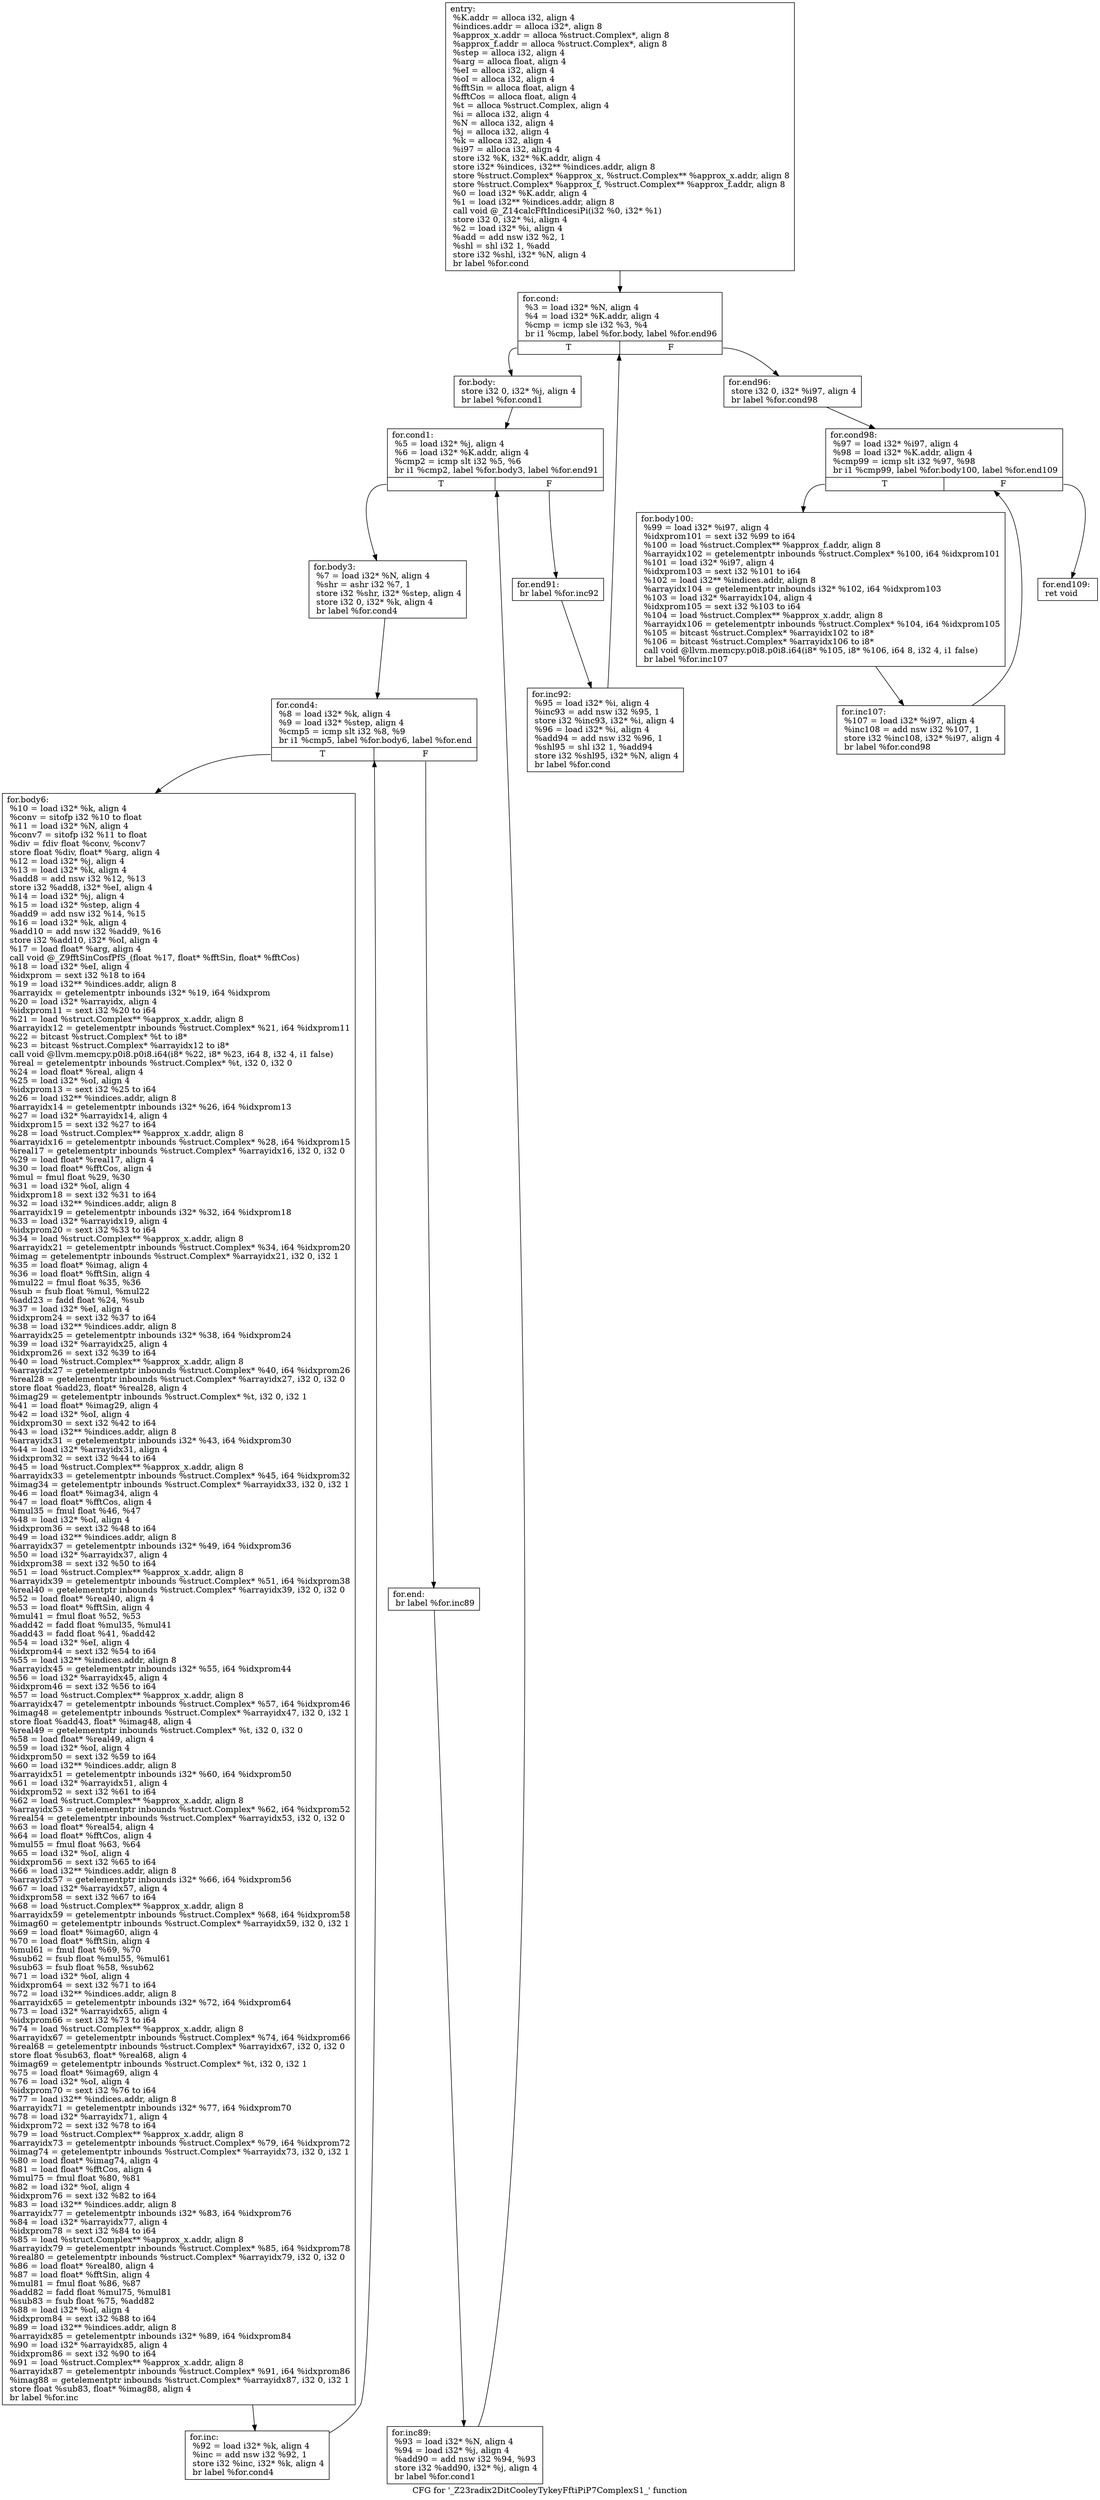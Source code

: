 digraph "CFG for '_Z23radix2DitCooleyTykeyFftiPiP7ComplexS1_' function" {
	label="CFG for '_Z23radix2DitCooleyTykeyFftiPiP7ComplexS1_' function";

	Node0x19fefc0 [shape=record,label="{entry:\l  %K.addr = alloca i32, align 4\l  %indices.addr = alloca i32*, align 8\l  %approx_x.addr = alloca %struct.Complex*, align 8\l  %approx_f.addr = alloca %struct.Complex*, align 8\l  %step = alloca i32, align 4\l  %arg = alloca float, align 4\l  %eI = alloca i32, align 4\l  %oI = alloca i32, align 4\l  %fftSin = alloca float, align 4\l  %fftCos = alloca float, align 4\l  %t = alloca %struct.Complex, align 4\l  %i = alloca i32, align 4\l  %N = alloca i32, align 4\l  %j = alloca i32, align 4\l  %k = alloca i32, align 4\l  %i97 = alloca i32, align 4\l  store i32 %K, i32* %K.addr, align 4\l  store i32* %indices, i32** %indices.addr, align 8\l  store %struct.Complex* %approx_x, %struct.Complex** %approx_x.addr, align 8\l  store %struct.Complex* %approx_f, %struct.Complex** %approx_f.addr, align 8\l  %0 = load i32* %K.addr, align 4\l  %1 = load i32** %indices.addr, align 8\l  call void @_Z14calcFftIndicesiPi(i32 %0, i32* %1)\l  store i32 0, i32* %i, align 4\l  %2 = load i32* %i, align 4\l  %add = add nsw i32 %2, 1\l  %shl = shl i32 1, %add\l  store i32 %shl, i32* %N, align 4\l  br label %for.cond\l}"];
	Node0x19fefc0 -> Node0x19ff020;
	Node0x19ff020 [shape=record,label="{for.cond:                                         \l  %3 = load i32* %N, align 4\l  %4 = load i32* %K.addr, align 4\l  %cmp = icmp sle i32 %3, %4\l  br i1 %cmp, label %for.body, label %for.end96\l|{<s0>T|<s1>F}}"];
	Node0x19ff020:s0 -> Node0x19ff080;
	Node0x19ff020:s1 -> Node0x19ff440;
	Node0x19ff080 [shape=record,label="{for.body:                                         \l  store i32 0, i32* %j, align 4\l  br label %for.cond1\l}"];
	Node0x19ff080 -> Node0x19ff0e0;
	Node0x19ff0e0 [shape=record,label="{for.cond1:                                        \l  %5 = load i32* %j, align 4\l  %6 = load i32* %K.addr, align 4\l  %cmp2 = icmp slt i32 %5, %6\l  br i1 %cmp2, label %for.body3, label %for.end91\l|{<s0>T|<s1>F}}"];
	Node0x19ff0e0:s0 -> Node0x19ff140;
	Node0x19ff0e0:s1 -> Node0x19ff380;
	Node0x19ff140 [shape=record,label="{for.body3:                                        \l  %7 = load i32* %N, align 4\l  %shr = ashr i32 %7, 1\l  store i32 %shr, i32* %step, align 4\l  store i32 0, i32* %k, align 4\l  br label %for.cond4\l}"];
	Node0x19ff140 -> Node0x19ff1a0;
	Node0x19ff1a0 [shape=record,label="{for.cond4:                                        \l  %8 = load i32* %k, align 4\l  %9 = load i32* %step, align 4\l  %cmp5 = icmp slt i32 %8, %9\l  br i1 %cmp5, label %for.body6, label %for.end\l|{<s0>T|<s1>F}}"];
	Node0x19ff1a0:s0 -> Node0x19ff200;
	Node0x19ff1a0:s1 -> Node0x19ff2c0;
	Node0x19ff200 [shape=record,label="{for.body6:                                        \l  %10 = load i32* %k, align 4\l  %conv = sitofp i32 %10 to float\l  %11 = load i32* %N, align 4\l  %conv7 = sitofp i32 %11 to float\l  %div = fdiv float %conv, %conv7\l  store float %div, float* %arg, align 4\l  %12 = load i32* %j, align 4\l  %13 = load i32* %k, align 4\l  %add8 = add nsw i32 %12, %13\l  store i32 %add8, i32* %eI, align 4\l  %14 = load i32* %j, align 4\l  %15 = load i32* %step, align 4\l  %add9 = add nsw i32 %14, %15\l  %16 = load i32* %k, align 4\l  %add10 = add nsw i32 %add9, %16\l  store i32 %add10, i32* %oI, align 4\l  %17 = load float* %arg, align 4\l  call void @_Z9fftSinCosfPfS_(float %17, float* %fftSin, float* %fftCos)\l  %18 = load i32* %eI, align 4\l  %idxprom = sext i32 %18 to i64\l  %19 = load i32** %indices.addr, align 8\l  %arrayidx = getelementptr inbounds i32* %19, i64 %idxprom\l  %20 = load i32* %arrayidx, align 4\l  %idxprom11 = sext i32 %20 to i64\l  %21 = load %struct.Complex** %approx_x.addr, align 8\l  %arrayidx12 = getelementptr inbounds %struct.Complex* %21, i64 %idxprom11\l  %22 = bitcast %struct.Complex* %t to i8*\l  %23 = bitcast %struct.Complex* %arrayidx12 to i8*\l  call void @llvm.memcpy.p0i8.p0i8.i64(i8* %22, i8* %23, i64 8, i32 4, i1 false)\l  %real = getelementptr inbounds %struct.Complex* %t, i32 0, i32 0\l  %24 = load float* %real, align 4\l  %25 = load i32* %oI, align 4\l  %idxprom13 = sext i32 %25 to i64\l  %26 = load i32** %indices.addr, align 8\l  %arrayidx14 = getelementptr inbounds i32* %26, i64 %idxprom13\l  %27 = load i32* %arrayidx14, align 4\l  %idxprom15 = sext i32 %27 to i64\l  %28 = load %struct.Complex** %approx_x.addr, align 8\l  %arrayidx16 = getelementptr inbounds %struct.Complex* %28, i64 %idxprom15\l  %real17 = getelementptr inbounds %struct.Complex* %arrayidx16, i32 0, i32 0\l  %29 = load float* %real17, align 4\l  %30 = load float* %fftCos, align 4\l  %mul = fmul float %29, %30\l  %31 = load i32* %oI, align 4\l  %idxprom18 = sext i32 %31 to i64\l  %32 = load i32** %indices.addr, align 8\l  %arrayidx19 = getelementptr inbounds i32* %32, i64 %idxprom18\l  %33 = load i32* %arrayidx19, align 4\l  %idxprom20 = sext i32 %33 to i64\l  %34 = load %struct.Complex** %approx_x.addr, align 8\l  %arrayidx21 = getelementptr inbounds %struct.Complex* %34, i64 %idxprom20\l  %imag = getelementptr inbounds %struct.Complex* %arrayidx21, i32 0, i32 1\l  %35 = load float* %imag, align 4\l  %36 = load float* %fftSin, align 4\l  %mul22 = fmul float %35, %36\l  %sub = fsub float %mul, %mul22\l  %add23 = fadd float %24, %sub\l  %37 = load i32* %eI, align 4\l  %idxprom24 = sext i32 %37 to i64\l  %38 = load i32** %indices.addr, align 8\l  %arrayidx25 = getelementptr inbounds i32* %38, i64 %idxprom24\l  %39 = load i32* %arrayidx25, align 4\l  %idxprom26 = sext i32 %39 to i64\l  %40 = load %struct.Complex** %approx_x.addr, align 8\l  %arrayidx27 = getelementptr inbounds %struct.Complex* %40, i64 %idxprom26\l  %real28 = getelementptr inbounds %struct.Complex* %arrayidx27, i32 0, i32 0\l  store float %add23, float* %real28, align 4\l  %imag29 = getelementptr inbounds %struct.Complex* %t, i32 0, i32 1\l  %41 = load float* %imag29, align 4\l  %42 = load i32* %oI, align 4\l  %idxprom30 = sext i32 %42 to i64\l  %43 = load i32** %indices.addr, align 8\l  %arrayidx31 = getelementptr inbounds i32* %43, i64 %idxprom30\l  %44 = load i32* %arrayidx31, align 4\l  %idxprom32 = sext i32 %44 to i64\l  %45 = load %struct.Complex** %approx_x.addr, align 8\l  %arrayidx33 = getelementptr inbounds %struct.Complex* %45, i64 %idxprom32\l  %imag34 = getelementptr inbounds %struct.Complex* %arrayidx33, i32 0, i32 1\l  %46 = load float* %imag34, align 4\l  %47 = load float* %fftCos, align 4\l  %mul35 = fmul float %46, %47\l  %48 = load i32* %oI, align 4\l  %idxprom36 = sext i32 %48 to i64\l  %49 = load i32** %indices.addr, align 8\l  %arrayidx37 = getelementptr inbounds i32* %49, i64 %idxprom36\l  %50 = load i32* %arrayidx37, align 4\l  %idxprom38 = sext i32 %50 to i64\l  %51 = load %struct.Complex** %approx_x.addr, align 8\l  %arrayidx39 = getelementptr inbounds %struct.Complex* %51, i64 %idxprom38\l  %real40 = getelementptr inbounds %struct.Complex* %arrayidx39, i32 0, i32 0\l  %52 = load float* %real40, align 4\l  %53 = load float* %fftSin, align 4\l  %mul41 = fmul float %52, %53\l  %add42 = fadd float %mul35, %mul41\l  %add43 = fadd float %41, %add42\l  %54 = load i32* %eI, align 4\l  %idxprom44 = sext i32 %54 to i64\l  %55 = load i32** %indices.addr, align 8\l  %arrayidx45 = getelementptr inbounds i32* %55, i64 %idxprom44\l  %56 = load i32* %arrayidx45, align 4\l  %idxprom46 = sext i32 %56 to i64\l  %57 = load %struct.Complex** %approx_x.addr, align 8\l  %arrayidx47 = getelementptr inbounds %struct.Complex* %57, i64 %idxprom46\l  %imag48 = getelementptr inbounds %struct.Complex* %arrayidx47, i32 0, i32 1\l  store float %add43, float* %imag48, align 4\l  %real49 = getelementptr inbounds %struct.Complex* %t, i32 0, i32 0\l  %58 = load float* %real49, align 4\l  %59 = load i32* %oI, align 4\l  %idxprom50 = sext i32 %59 to i64\l  %60 = load i32** %indices.addr, align 8\l  %arrayidx51 = getelementptr inbounds i32* %60, i64 %idxprom50\l  %61 = load i32* %arrayidx51, align 4\l  %idxprom52 = sext i32 %61 to i64\l  %62 = load %struct.Complex** %approx_x.addr, align 8\l  %arrayidx53 = getelementptr inbounds %struct.Complex* %62, i64 %idxprom52\l  %real54 = getelementptr inbounds %struct.Complex* %arrayidx53, i32 0, i32 0\l  %63 = load float* %real54, align 4\l  %64 = load float* %fftCos, align 4\l  %mul55 = fmul float %63, %64\l  %65 = load i32* %oI, align 4\l  %idxprom56 = sext i32 %65 to i64\l  %66 = load i32** %indices.addr, align 8\l  %arrayidx57 = getelementptr inbounds i32* %66, i64 %idxprom56\l  %67 = load i32* %arrayidx57, align 4\l  %idxprom58 = sext i32 %67 to i64\l  %68 = load %struct.Complex** %approx_x.addr, align 8\l  %arrayidx59 = getelementptr inbounds %struct.Complex* %68, i64 %idxprom58\l  %imag60 = getelementptr inbounds %struct.Complex* %arrayidx59, i32 0, i32 1\l  %69 = load float* %imag60, align 4\l  %70 = load float* %fftSin, align 4\l  %mul61 = fmul float %69, %70\l  %sub62 = fsub float %mul55, %mul61\l  %sub63 = fsub float %58, %sub62\l  %71 = load i32* %oI, align 4\l  %idxprom64 = sext i32 %71 to i64\l  %72 = load i32** %indices.addr, align 8\l  %arrayidx65 = getelementptr inbounds i32* %72, i64 %idxprom64\l  %73 = load i32* %arrayidx65, align 4\l  %idxprom66 = sext i32 %73 to i64\l  %74 = load %struct.Complex** %approx_x.addr, align 8\l  %arrayidx67 = getelementptr inbounds %struct.Complex* %74, i64 %idxprom66\l  %real68 = getelementptr inbounds %struct.Complex* %arrayidx67, i32 0, i32 0\l  store float %sub63, float* %real68, align 4\l  %imag69 = getelementptr inbounds %struct.Complex* %t, i32 0, i32 1\l  %75 = load float* %imag69, align 4\l  %76 = load i32* %oI, align 4\l  %idxprom70 = sext i32 %76 to i64\l  %77 = load i32** %indices.addr, align 8\l  %arrayidx71 = getelementptr inbounds i32* %77, i64 %idxprom70\l  %78 = load i32* %arrayidx71, align 4\l  %idxprom72 = sext i32 %78 to i64\l  %79 = load %struct.Complex** %approx_x.addr, align 8\l  %arrayidx73 = getelementptr inbounds %struct.Complex* %79, i64 %idxprom72\l  %imag74 = getelementptr inbounds %struct.Complex* %arrayidx73, i32 0, i32 1\l  %80 = load float* %imag74, align 4\l  %81 = load float* %fftCos, align 4\l  %mul75 = fmul float %80, %81\l  %82 = load i32* %oI, align 4\l  %idxprom76 = sext i32 %82 to i64\l  %83 = load i32** %indices.addr, align 8\l  %arrayidx77 = getelementptr inbounds i32* %83, i64 %idxprom76\l  %84 = load i32* %arrayidx77, align 4\l  %idxprom78 = sext i32 %84 to i64\l  %85 = load %struct.Complex** %approx_x.addr, align 8\l  %arrayidx79 = getelementptr inbounds %struct.Complex* %85, i64 %idxprom78\l  %real80 = getelementptr inbounds %struct.Complex* %arrayidx79, i32 0, i32 0\l  %86 = load float* %real80, align 4\l  %87 = load float* %fftSin, align 4\l  %mul81 = fmul float %86, %87\l  %add82 = fadd float %mul75, %mul81\l  %sub83 = fsub float %75, %add82\l  %88 = load i32* %oI, align 4\l  %idxprom84 = sext i32 %88 to i64\l  %89 = load i32** %indices.addr, align 8\l  %arrayidx85 = getelementptr inbounds i32* %89, i64 %idxprom84\l  %90 = load i32* %arrayidx85, align 4\l  %idxprom86 = sext i32 %90 to i64\l  %91 = load %struct.Complex** %approx_x.addr, align 8\l  %arrayidx87 = getelementptr inbounds %struct.Complex* %91, i64 %idxprom86\l  %imag88 = getelementptr inbounds %struct.Complex* %arrayidx87, i32 0, i32 1\l  store float %sub83, float* %imag88, align 4\l  br label %for.inc\l}"];
	Node0x19ff200 -> Node0x19ff260;
	Node0x19ff260 [shape=record,label="{for.inc:                                          \l  %92 = load i32* %k, align 4\l  %inc = add nsw i32 %92, 1\l  store i32 %inc, i32* %k, align 4\l  br label %for.cond4\l}"];
	Node0x19ff260 -> Node0x19ff1a0;
	Node0x19ff2c0 [shape=record,label="{for.end:                                          \l  br label %for.inc89\l}"];
	Node0x19ff2c0 -> Node0x19ff320;
	Node0x19ff320 [shape=record,label="{for.inc89:                                        \l  %93 = load i32* %N, align 4\l  %94 = load i32* %j, align 4\l  %add90 = add nsw i32 %94, %93\l  store i32 %add90, i32* %j, align 4\l  br label %for.cond1\l}"];
	Node0x19ff320 -> Node0x19ff0e0;
	Node0x19ff380 [shape=record,label="{for.end91:                                        \l  br label %for.inc92\l}"];
	Node0x19ff380 -> Node0x19ff3e0;
	Node0x19ff3e0 [shape=record,label="{for.inc92:                                        \l  %95 = load i32* %i, align 4\l  %inc93 = add nsw i32 %95, 1\l  store i32 %inc93, i32* %i, align 4\l  %96 = load i32* %i, align 4\l  %add94 = add nsw i32 %96, 1\l  %shl95 = shl i32 1, %add94\l  store i32 %shl95, i32* %N, align 4\l  br label %for.cond\l}"];
	Node0x19ff3e0 -> Node0x19ff020;
	Node0x19ff440 [shape=record,label="{for.end96:                                        \l  store i32 0, i32* %i97, align 4\l  br label %for.cond98\l}"];
	Node0x19ff440 -> Node0x19ff4a0;
	Node0x19ff4a0 [shape=record,label="{for.cond98:                                       \l  %97 = load i32* %i97, align 4\l  %98 = load i32* %K.addr, align 4\l  %cmp99 = icmp slt i32 %97, %98\l  br i1 %cmp99, label %for.body100, label %for.end109\l|{<s0>T|<s1>F}}"];
	Node0x19ff4a0:s0 -> Node0x19ff500;
	Node0x19ff4a0:s1 -> Node0x19ff5c0;
	Node0x19ff500 [shape=record,label="{for.body100:                                      \l  %99 = load i32* %i97, align 4\l  %idxprom101 = sext i32 %99 to i64\l  %100 = load %struct.Complex** %approx_f.addr, align 8\l  %arrayidx102 = getelementptr inbounds %struct.Complex* %100, i64 %idxprom101\l  %101 = load i32* %i97, align 4\l  %idxprom103 = sext i32 %101 to i64\l  %102 = load i32** %indices.addr, align 8\l  %arrayidx104 = getelementptr inbounds i32* %102, i64 %idxprom103\l  %103 = load i32* %arrayidx104, align 4\l  %idxprom105 = sext i32 %103 to i64\l  %104 = load %struct.Complex** %approx_x.addr, align 8\l  %arrayidx106 = getelementptr inbounds %struct.Complex* %104, i64 %idxprom105\l  %105 = bitcast %struct.Complex* %arrayidx102 to i8*\l  %106 = bitcast %struct.Complex* %arrayidx106 to i8*\l  call void @llvm.memcpy.p0i8.p0i8.i64(i8* %105, i8* %106, i64 8, i32 4, i1 false)\l  br label %for.inc107\l}"];
	Node0x19ff500 -> Node0x19ff560;
	Node0x19ff560 [shape=record,label="{for.inc107:                                       \l  %107 = load i32* %i97, align 4\l  %inc108 = add nsw i32 %107, 1\l  store i32 %inc108, i32* %i97, align 4\l  br label %for.cond98\l}"];
	Node0x19ff560 -> Node0x19ff4a0;
	Node0x19ff5c0 [shape=record,label="{for.end109:                                       \l  ret void\l}"];
}
